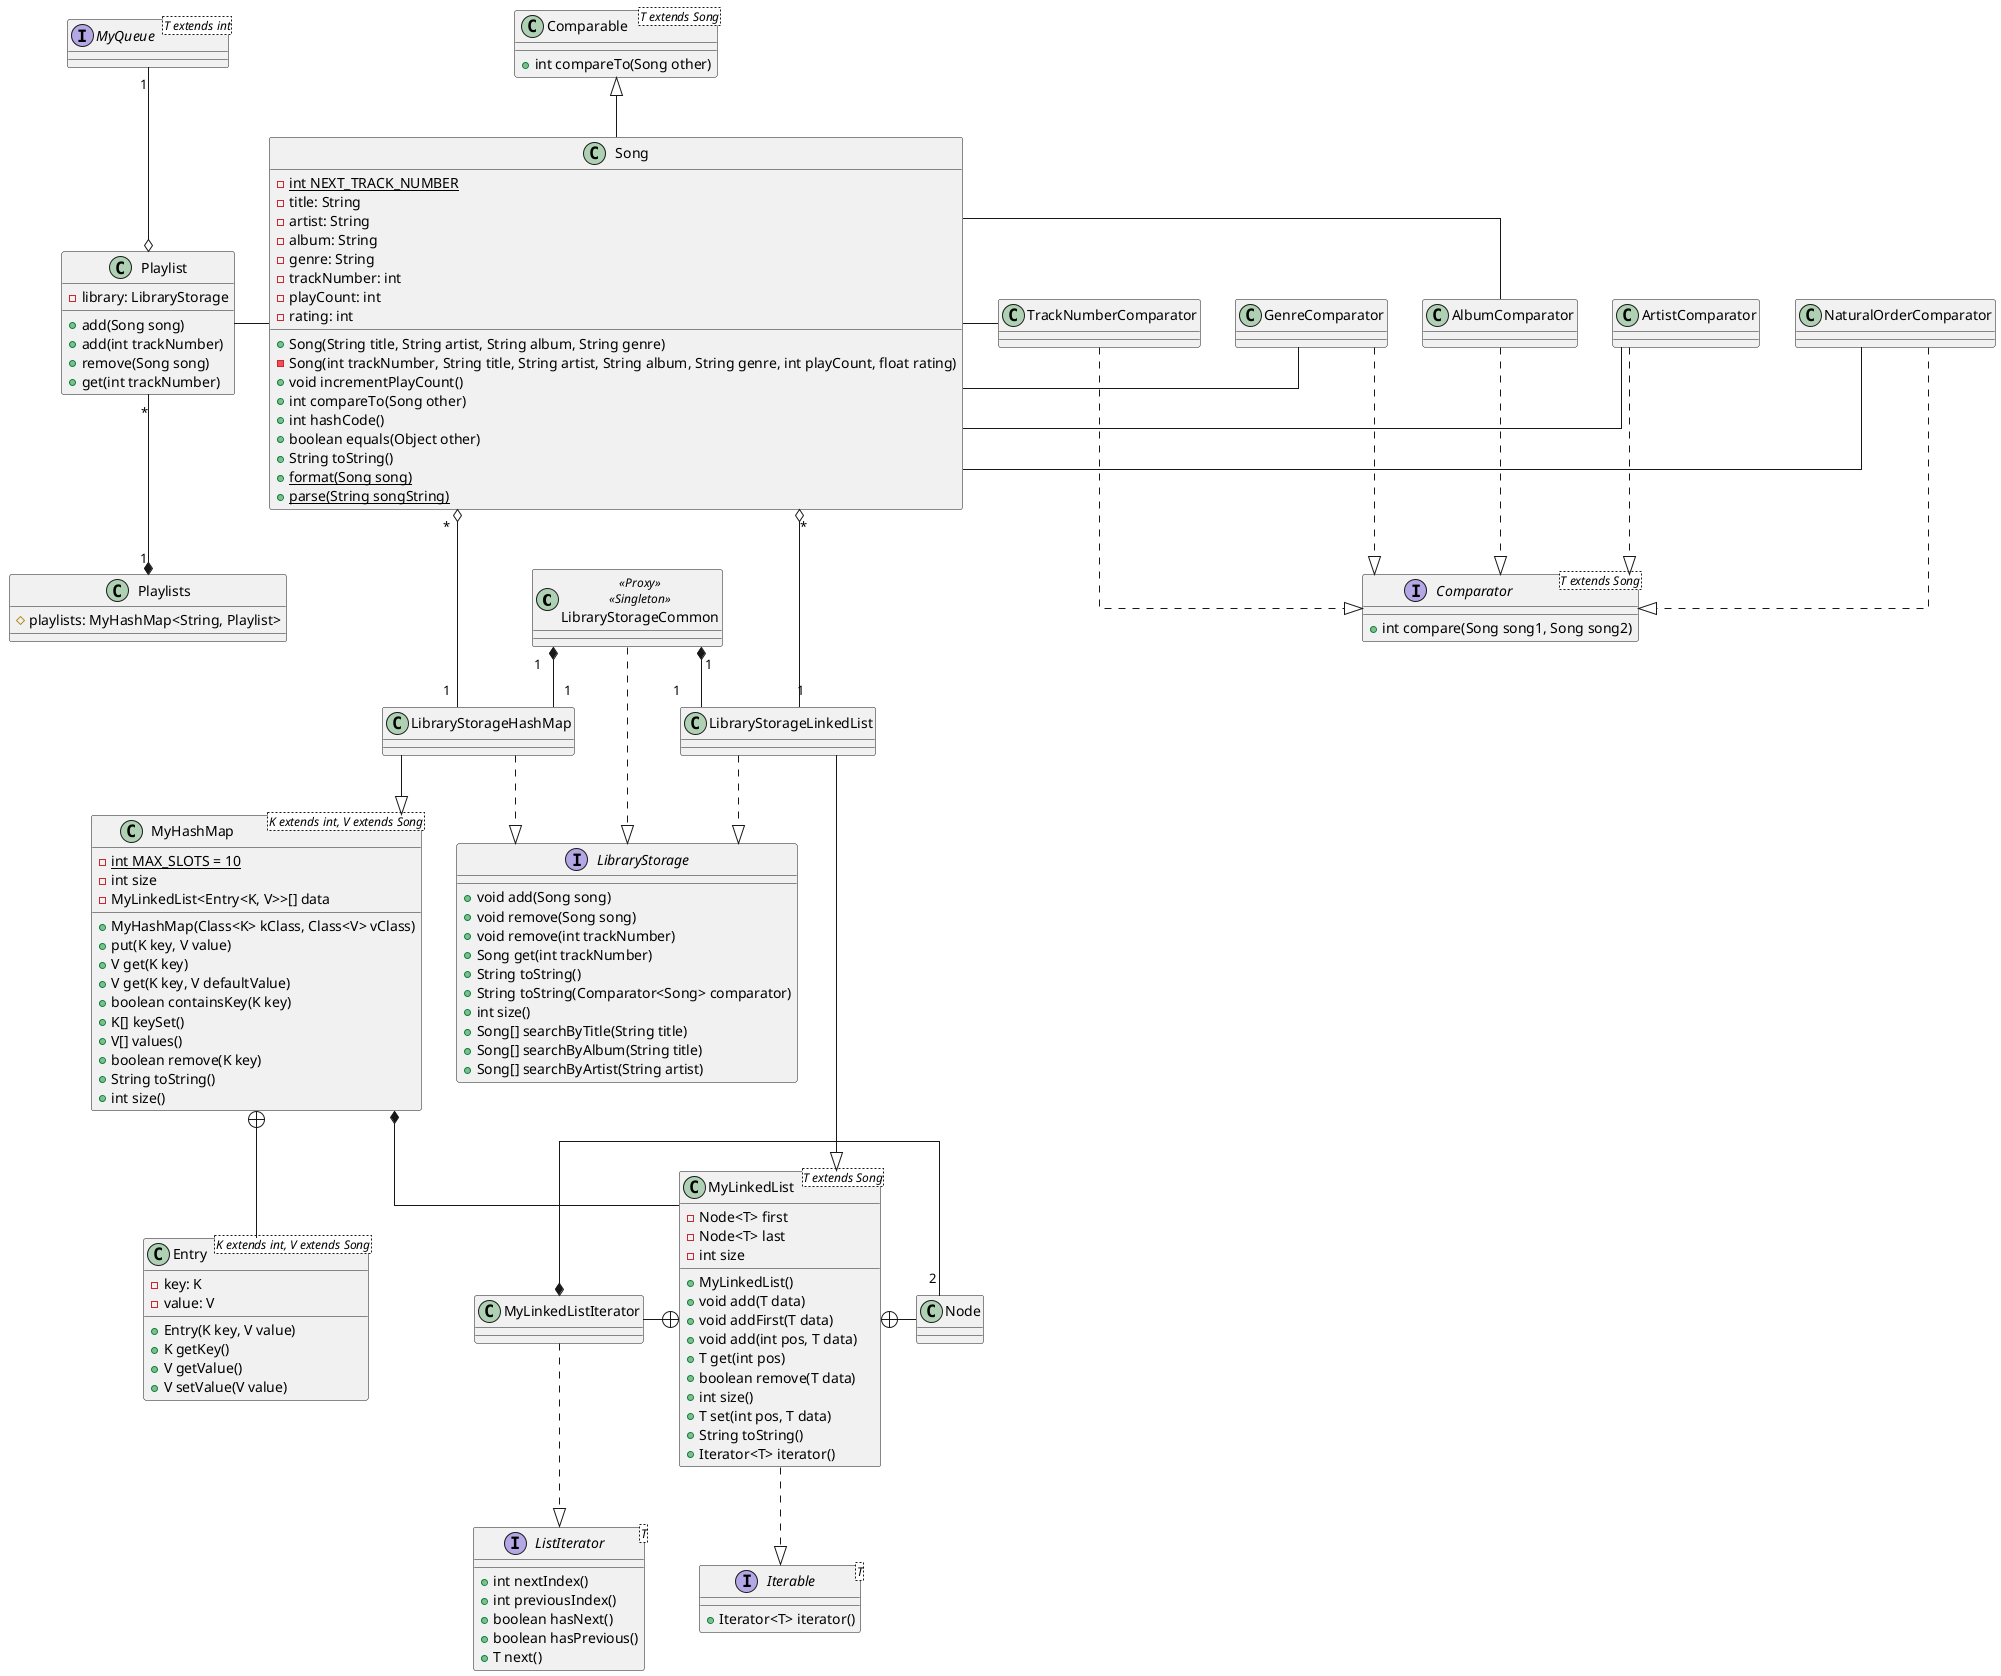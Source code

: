 @startuml
skinparam linetype ortho

'Relationships
LibraryStorageCommon "1" *-- "1" LibraryStorageLinkedList
LibraryStorageCommon "1" *-- "1" LibraryStorageHashMap
LibraryStorageCommon ..|> LibraryStorage

'use MyHashMap
Playlist "*" --* "1" Playlists
Playlist - Song
MyQueue "1" --o Playlist
'LibraryStorage "1" -o Playlist

LibraryStorageHashMap ..|> LibraryStorage
LibraryStorageHashMap --|> MyHashMap
MyHashMap *-- MyLinkedList
MyHashMap +-- Entry
Song "*" o--- "1" LibraryStorageHashMap

LibraryStorageLinkedList ..|> LibraryStorage
LibraryStorageLinkedList --|> MyLinkedList
Song "*" o--- "1" LibraryStorageLinkedList

MyLinkedListIterator -+ MyLinkedList
MyLinkedListIterator ..|> ListIterator
MyLinkedList ..|> Iterable
MyLinkedList +- Node
MyLinkedListIterator *- "2" Node

Comparable <|-- Song

NaturalOrderComparator ..|> Comparator
Song - NaturalOrderComparator
ArtistComparator ..|> Comparator
Song - ArtistComparator
AlbumComparator ..|> Comparator
Song - AlbumComparator
GenreComparator ..|> Comparator
Song - GenreComparator
TrackNumberComparator ..|> Comparator
Song - TrackNumberComparator



class Comparable<T extends Song> {
    + int compareTo(Song other)
}

interface Comparator<T extends Song> {
    + int compare(Song song1, Song song2)
}

class LibraryStorageCommon <<Proxy>> <<Singleton>>

interface LibraryStorage {
    + void add(Song song)
    + void remove(Song song)
    + void remove(int trackNumber)
    + Song get(int trackNumber)
    + String toString()
    + String toString(Comparator<Song> comparator)
    + int size()
    + Song[] searchByTitle(String title)
    + Song[] searchByAlbum(String title)
    + Song[] searchByArtist(String artist)
}

'Linked list
class MyLinkedList<T extends Song> {
    - Node<T> first
    - Node<T> last
    - int size
    + MyLinkedList()
    + void add(T data)
    + void addFirst(T data)
    + void add(int pos, T data)
    + T get(int pos)
    + boolean remove(T data)
    + int size()
    + T set(int pos, T data)
    + String toString()
    + Iterator<T> iterator()
}

interface Iterable<T> {
    + Iterator<T> iterator()
}

interface ListIterator<T> {
    + int nextIndex()
    + int previousIndex()
    + boolean hasNext()
    + boolean hasPrevious()
    + T next()
}

'Hash map

class LibraryStorageHashMap

class MyHashMap<K extends int, V extends Song> {
    - {static} int MAX_SLOTS = 10
    - int size
    - MyLinkedList<Entry<K, V>>[] data
    + MyHashMap(Class<K> kClass, Class<V> vClass)
    + put(K key, V value)
    + V get(K key)
    + V get(K key, V defaultValue)
    + boolean containsKey(K key)
    + K[] keySet()
    + V[] values()
    + boolean remove(K key)
    + String toString()
    + int size()
}

class Entry<K extends int, V extends Song> {
    - key: K
    - value: V
    + Entry(K key, V value)
    + K getKey()
    + V getValue()
    + V setValue(V value)
}

'Song

class Song {
    - {static} int NEXT_TRACK_NUMBER
    - title: String
    - artist: String
    - album: String
    - genre: String
    - trackNumber: int
    - playCount: int
    - rating: int
    + Song(String title, String artist, String album, String genre)
    - Song(int trackNumber, String title, String artist, String album, String genre, int playCount, float rating)
    + void incrementPlayCount()
    + int compareTo(Song other)
    + int hashCode()
    + boolean equals(Object other)
    + String toString()
    + {static} format(Song song)
    + {static} parse(String songString)
}

'Playlists

class Playlist {
    - library: LibraryStorage
    'check it exists first, then add to queue
    + add(Song song)
    + add(int trackNumber)
    + remove(Song song)
    + get(int trackNumber)
}

class Playlists {
    # playlists: MyHashMap<String, Playlist>
}

'Queue

interface MyQueue<T extends int> {
}

@enduml
